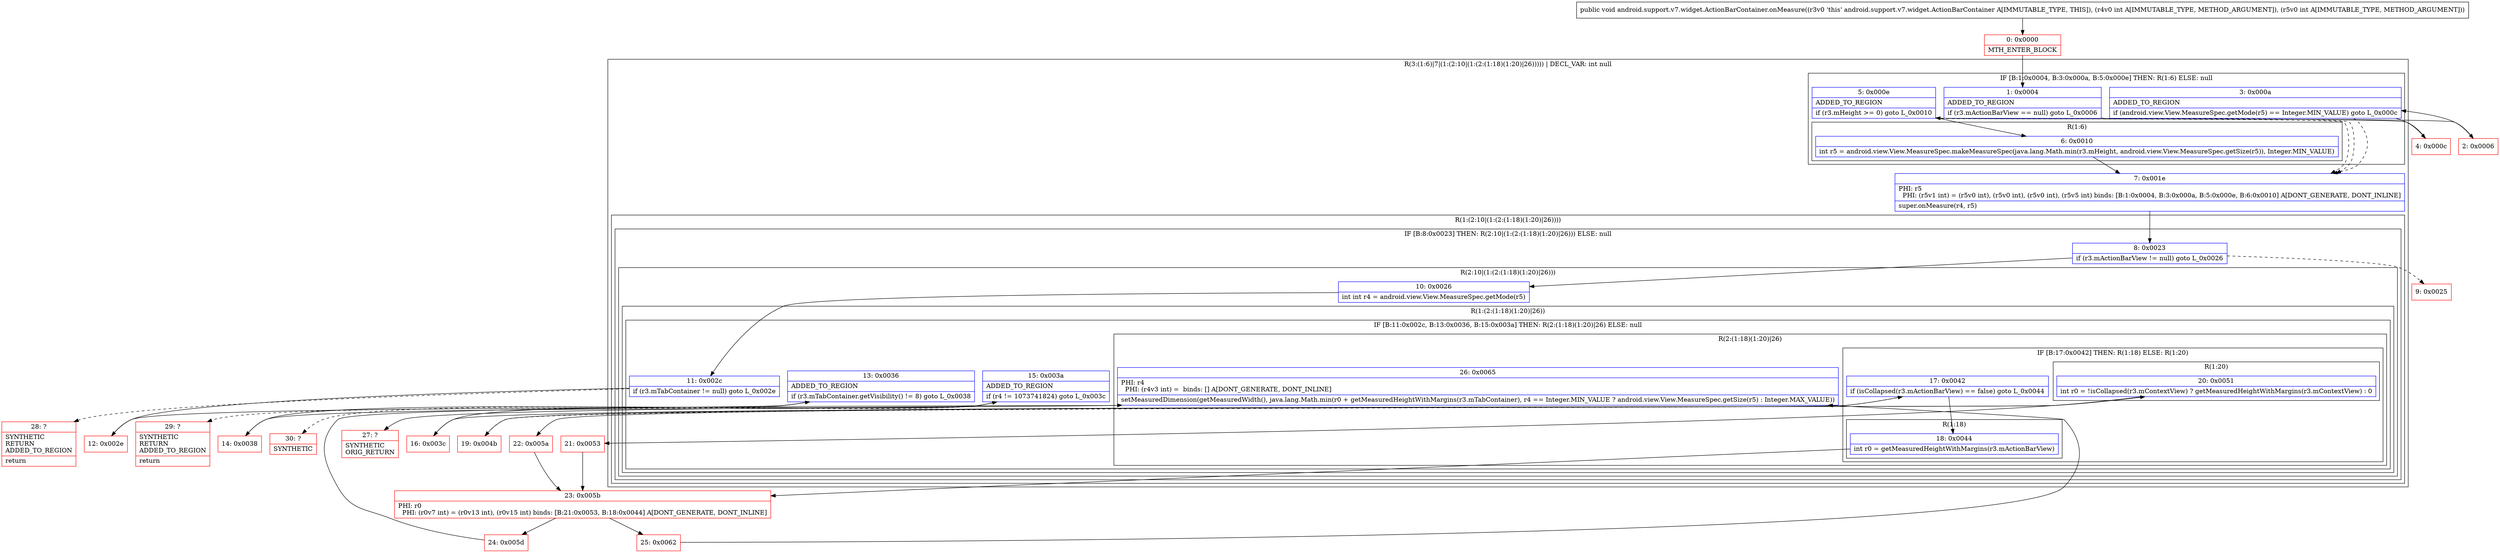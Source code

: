 digraph "CFG forandroid.support.v7.widget.ActionBarContainer.onMeasure(II)V" {
subgraph cluster_Region_825548962 {
label = "R(3:(1:6)|7|(1:(2:10|(1:(2:(1:18)(1:20)|26))))) | DECL_VAR: int null\l";
node [shape=record,color=blue];
subgraph cluster_IfRegion_1163179451 {
label = "IF [B:1:0x0004, B:3:0x000a, B:5:0x000e] THEN: R(1:6) ELSE: null";
node [shape=record,color=blue];
Node_1 [shape=record,label="{1\:\ 0x0004|ADDED_TO_REGION\l|if (r3.mActionBarView == null) goto L_0x0006\l}"];
Node_3 [shape=record,label="{3\:\ 0x000a|ADDED_TO_REGION\l|if (android.view.View.MeasureSpec.getMode(r5) == Integer.MIN_VALUE) goto L_0x000c\l}"];
Node_5 [shape=record,label="{5\:\ 0x000e|ADDED_TO_REGION\l|if (r3.mHeight \>= 0) goto L_0x0010\l}"];
subgraph cluster_Region_737800404 {
label = "R(1:6)";
node [shape=record,color=blue];
Node_6 [shape=record,label="{6\:\ 0x0010|int r5 = android.view.View.MeasureSpec.makeMeasureSpec(java.lang.Math.min(r3.mHeight, android.view.View.MeasureSpec.getSize(r5)), Integer.MIN_VALUE)\l}"];
}
}
Node_7 [shape=record,label="{7\:\ 0x001e|PHI: r5 \l  PHI: (r5v1 int) = (r5v0 int), (r5v0 int), (r5v0 int), (r5v5 int) binds: [B:1:0x0004, B:3:0x000a, B:5:0x000e, B:6:0x0010] A[DONT_GENERATE, DONT_INLINE]\l|super.onMeasure(r4, r5)\l}"];
subgraph cluster_Region_246783241 {
label = "R(1:(2:10|(1:(2:(1:18)(1:20)|26))))";
node [shape=record,color=blue];
subgraph cluster_IfRegion_403852685 {
label = "IF [B:8:0x0023] THEN: R(2:10|(1:(2:(1:18)(1:20)|26))) ELSE: null";
node [shape=record,color=blue];
Node_8 [shape=record,label="{8\:\ 0x0023|if (r3.mActionBarView != null) goto L_0x0026\l}"];
subgraph cluster_Region_1420003259 {
label = "R(2:10|(1:(2:(1:18)(1:20)|26)))";
node [shape=record,color=blue];
Node_10 [shape=record,label="{10\:\ 0x0026|int int r4 = android.view.View.MeasureSpec.getMode(r5)\l}"];
subgraph cluster_Region_2014042713 {
label = "R(1:(2:(1:18)(1:20)|26))";
node [shape=record,color=blue];
subgraph cluster_IfRegion_406165381 {
label = "IF [B:11:0x002c, B:13:0x0036, B:15:0x003a] THEN: R(2:(1:18)(1:20)|26) ELSE: null";
node [shape=record,color=blue];
Node_11 [shape=record,label="{11\:\ 0x002c|if (r3.mTabContainer != null) goto L_0x002e\l}"];
Node_13 [shape=record,label="{13\:\ 0x0036|ADDED_TO_REGION\l|if (r3.mTabContainer.getVisibility() != 8) goto L_0x0038\l}"];
Node_15 [shape=record,label="{15\:\ 0x003a|ADDED_TO_REGION\l|if (r4 != 1073741824) goto L_0x003c\l}"];
subgraph cluster_Region_618876227 {
label = "R(2:(1:18)(1:20)|26)";
node [shape=record,color=blue];
subgraph cluster_IfRegion_470870748 {
label = "IF [B:17:0x0042] THEN: R(1:18) ELSE: R(1:20)";
node [shape=record,color=blue];
Node_17 [shape=record,label="{17\:\ 0x0042|if (isCollapsed(r3.mActionBarView) == false) goto L_0x0044\l}"];
subgraph cluster_Region_2068869237 {
label = "R(1:18)";
node [shape=record,color=blue];
Node_18 [shape=record,label="{18\:\ 0x0044|int r0 = getMeasuredHeightWithMargins(r3.mActionBarView)\l}"];
}
subgraph cluster_Region_864462817 {
label = "R(1:20)";
node [shape=record,color=blue];
Node_20 [shape=record,label="{20\:\ 0x0051|int r0 = !isCollapsed(r3.mContextView) ? getMeasuredHeightWithMargins(r3.mContextView) : 0\l}"];
}
}
Node_26 [shape=record,label="{26\:\ 0x0065|PHI: r4 \l  PHI: (r4v3 int) =  binds: [] A[DONT_GENERATE, DONT_INLINE]\l|setMeasuredDimension(getMeasuredWidth(), java.lang.Math.min(r0 + getMeasuredHeightWithMargins(r3.mTabContainer), r4 == Integer.MIN_VALUE ? android.view.View.MeasureSpec.getSize(r5) : Integer.MAX_VALUE))\l}"];
}
}
}
}
}
}
}
Node_0 [shape=record,color=red,label="{0\:\ 0x0000|MTH_ENTER_BLOCK\l}"];
Node_2 [shape=record,color=red,label="{2\:\ 0x0006}"];
Node_4 [shape=record,color=red,label="{4\:\ 0x000c}"];
Node_9 [shape=record,color=red,label="{9\:\ 0x0025}"];
Node_12 [shape=record,color=red,label="{12\:\ 0x002e}"];
Node_14 [shape=record,color=red,label="{14\:\ 0x0038}"];
Node_16 [shape=record,color=red,label="{16\:\ 0x003c}"];
Node_19 [shape=record,color=red,label="{19\:\ 0x004b}"];
Node_21 [shape=record,color=red,label="{21\:\ 0x0053}"];
Node_22 [shape=record,color=red,label="{22\:\ 0x005a}"];
Node_23 [shape=record,color=red,label="{23\:\ 0x005b|PHI: r0 \l  PHI: (r0v7 int) = (r0v13 int), (r0v15 int) binds: [B:21:0x0053, B:18:0x0044] A[DONT_GENERATE, DONT_INLINE]\l}"];
Node_24 [shape=record,color=red,label="{24\:\ 0x005d}"];
Node_25 [shape=record,color=red,label="{25\:\ 0x0062}"];
Node_27 [shape=record,color=red,label="{27\:\ ?|SYNTHETIC\lORIG_RETURN\l}"];
Node_28 [shape=record,color=red,label="{28\:\ ?|SYNTHETIC\lRETURN\lADDED_TO_REGION\l|return\l}"];
Node_29 [shape=record,color=red,label="{29\:\ ?|SYNTHETIC\lRETURN\lADDED_TO_REGION\l|return\l}"];
Node_30 [shape=record,color=red,label="{30\:\ ?|SYNTHETIC\l}"];
MethodNode[shape=record,label="{public void android.support.v7.widget.ActionBarContainer.onMeasure((r3v0 'this' android.support.v7.widget.ActionBarContainer A[IMMUTABLE_TYPE, THIS]), (r4v0 int A[IMMUTABLE_TYPE, METHOD_ARGUMENT]), (r5v0 int A[IMMUTABLE_TYPE, METHOD_ARGUMENT])) }"];
MethodNode -> Node_0;
Node_1 -> Node_2;
Node_1 -> Node_7[style=dashed];
Node_3 -> Node_4;
Node_3 -> Node_7[style=dashed];
Node_5 -> Node_6;
Node_5 -> Node_7[style=dashed];
Node_6 -> Node_7;
Node_7 -> Node_8;
Node_8 -> Node_9[style=dashed];
Node_8 -> Node_10;
Node_10 -> Node_11;
Node_11 -> Node_12;
Node_11 -> Node_28[style=dashed];
Node_13 -> Node_14;
Node_13 -> Node_29[style=dashed];
Node_15 -> Node_16;
Node_15 -> Node_30[style=dashed];
Node_17 -> Node_18;
Node_17 -> Node_19[style=dashed];
Node_18 -> Node_23;
Node_20 -> Node_21;
Node_20 -> Node_22;
Node_26 -> Node_27;
Node_0 -> Node_1;
Node_2 -> Node_3;
Node_4 -> Node_5;
Node_12 -> Node_13;
Node_14 -> Node_15;
Node_16 -> Node_17;
Node_19 -> Node_20;
Node_21 -> Node_23;
Node_22 -> Node_23;
Node_23 -> Node_24;
Node_23 -> Node_25;
Node_24 -> Node_26;
Node_25 -> Node_26;
}

